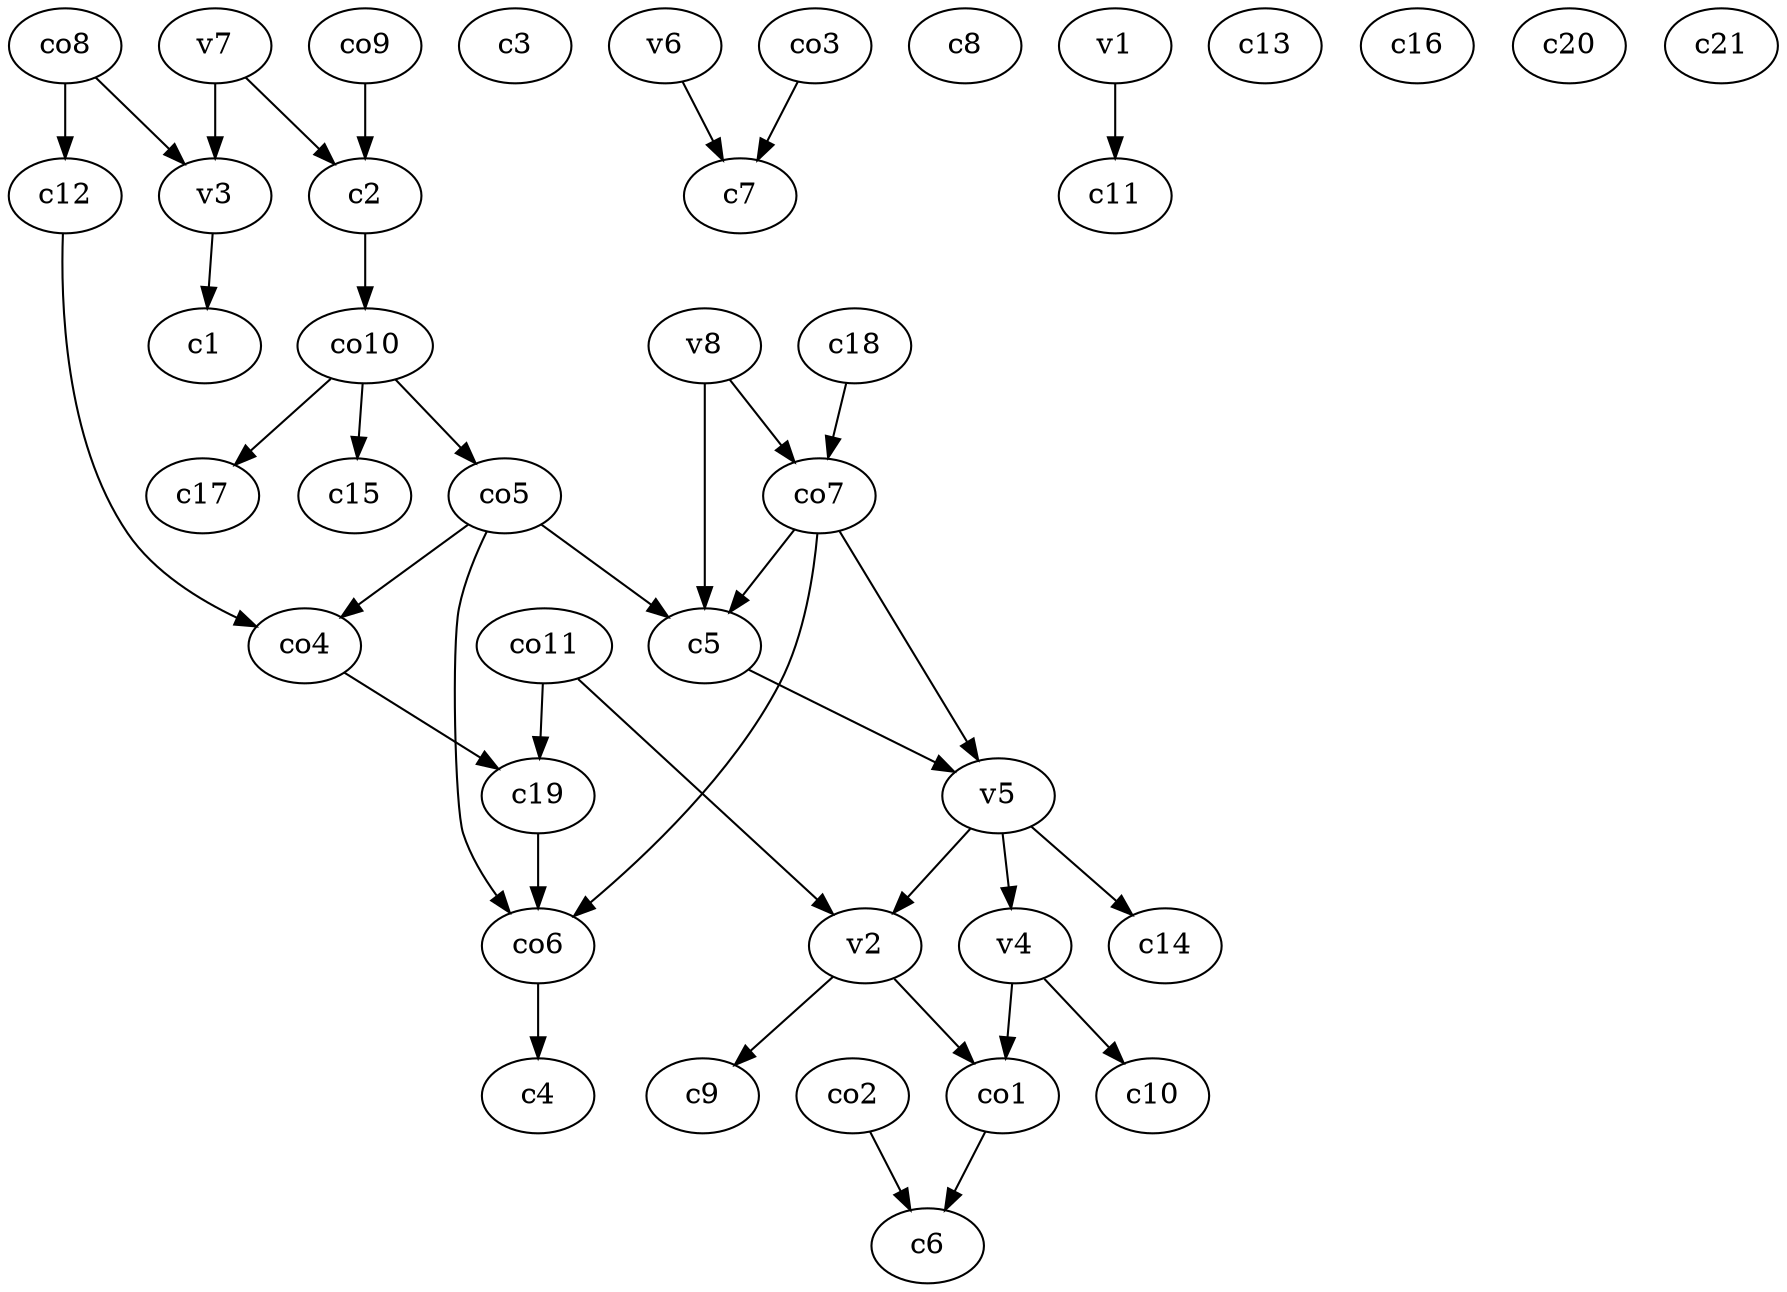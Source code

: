strict digraph  {
c1;
c2;
c3;
c4;
c5;
c6;
c7;
c8;
c9;
c10;
c11;
c12;
c13;
c14;
c15;
c16;
c17;
c18;
c19;
c20;
c21;
v1;
v2;
v3;
v4;
v5;
v6;
v7;
v8;
co1;
co2;
co3;
co4;
co5;
co6;
co7;
co8;
co9;
co10;
co11;
c2 -> co10  [weight=1];
c5 -> v5  [weight=1];
c12 -> co4  [weight=1];
c18 -> co7  [weight=1];
c19 -> co6  [weight=1];
v1 -> c11  [weight=1];
v2 -> c9  [weight=1];
v2 -> co1  [weight=1];
v3 -> c1  [weight=1];
v4 -> c10  [weight=1];
v4 -> co1  [weight=1];
v5 -> c14  [weight=1];
v5 -> v4  [weight=1];
v5 -> v2  [weight=1];
v6 -> c7  [weight=1];
v7 -> c2  [weight=1];
v7 -> v3  [weight=1];
v8 -> c5  [weight=1];
v8 -> co7  [weight=1];
co1 -> c6  [weight=1];
co2 -> c6  [weight=1];
co3 -> c7  [weight=1];
co4 -> c19  [weight=1];
co5 -> c5  [weight=1];
co5 -> co6  [weight=1];
co5 -> co4  [weight=1];
co6 -> c4  [weight=1];
co7 -> c5  [weight=1];
co7 -> co6  [weight=1];
co7 -> v5  [weight=1];
co8 -> c12  [weight=1];
co8 -> v3  [weight=1];
co9 -> c2  [weight=1];
co10 -> c17  [weight=1];
co10 -> c15  [weight=1];
co10 -> co5  [weight=1];
co11 -> c19  [weight=1];
co11 -> v2  [weight=1];
}
